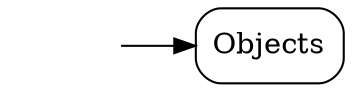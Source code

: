 digraph {
    node [shape=rect style=rounded];
    rankdir=LR;
    "" [shape=none]; 
    ""    -> Objects
}
